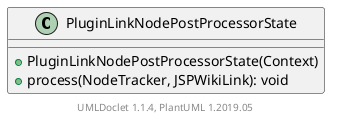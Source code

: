 @startuml

    class PluginLinkNodePostProcessorState [[PluginLinkNodePostProcessorState.html]] {
        +PluginLinkNodePostProcessorState(Context)
        +process(NodeTracker, JSPWikiLink): void
    }


    center footer UMLDoclet 1.1.4, PlantUML 1.2019.05
@enduml
